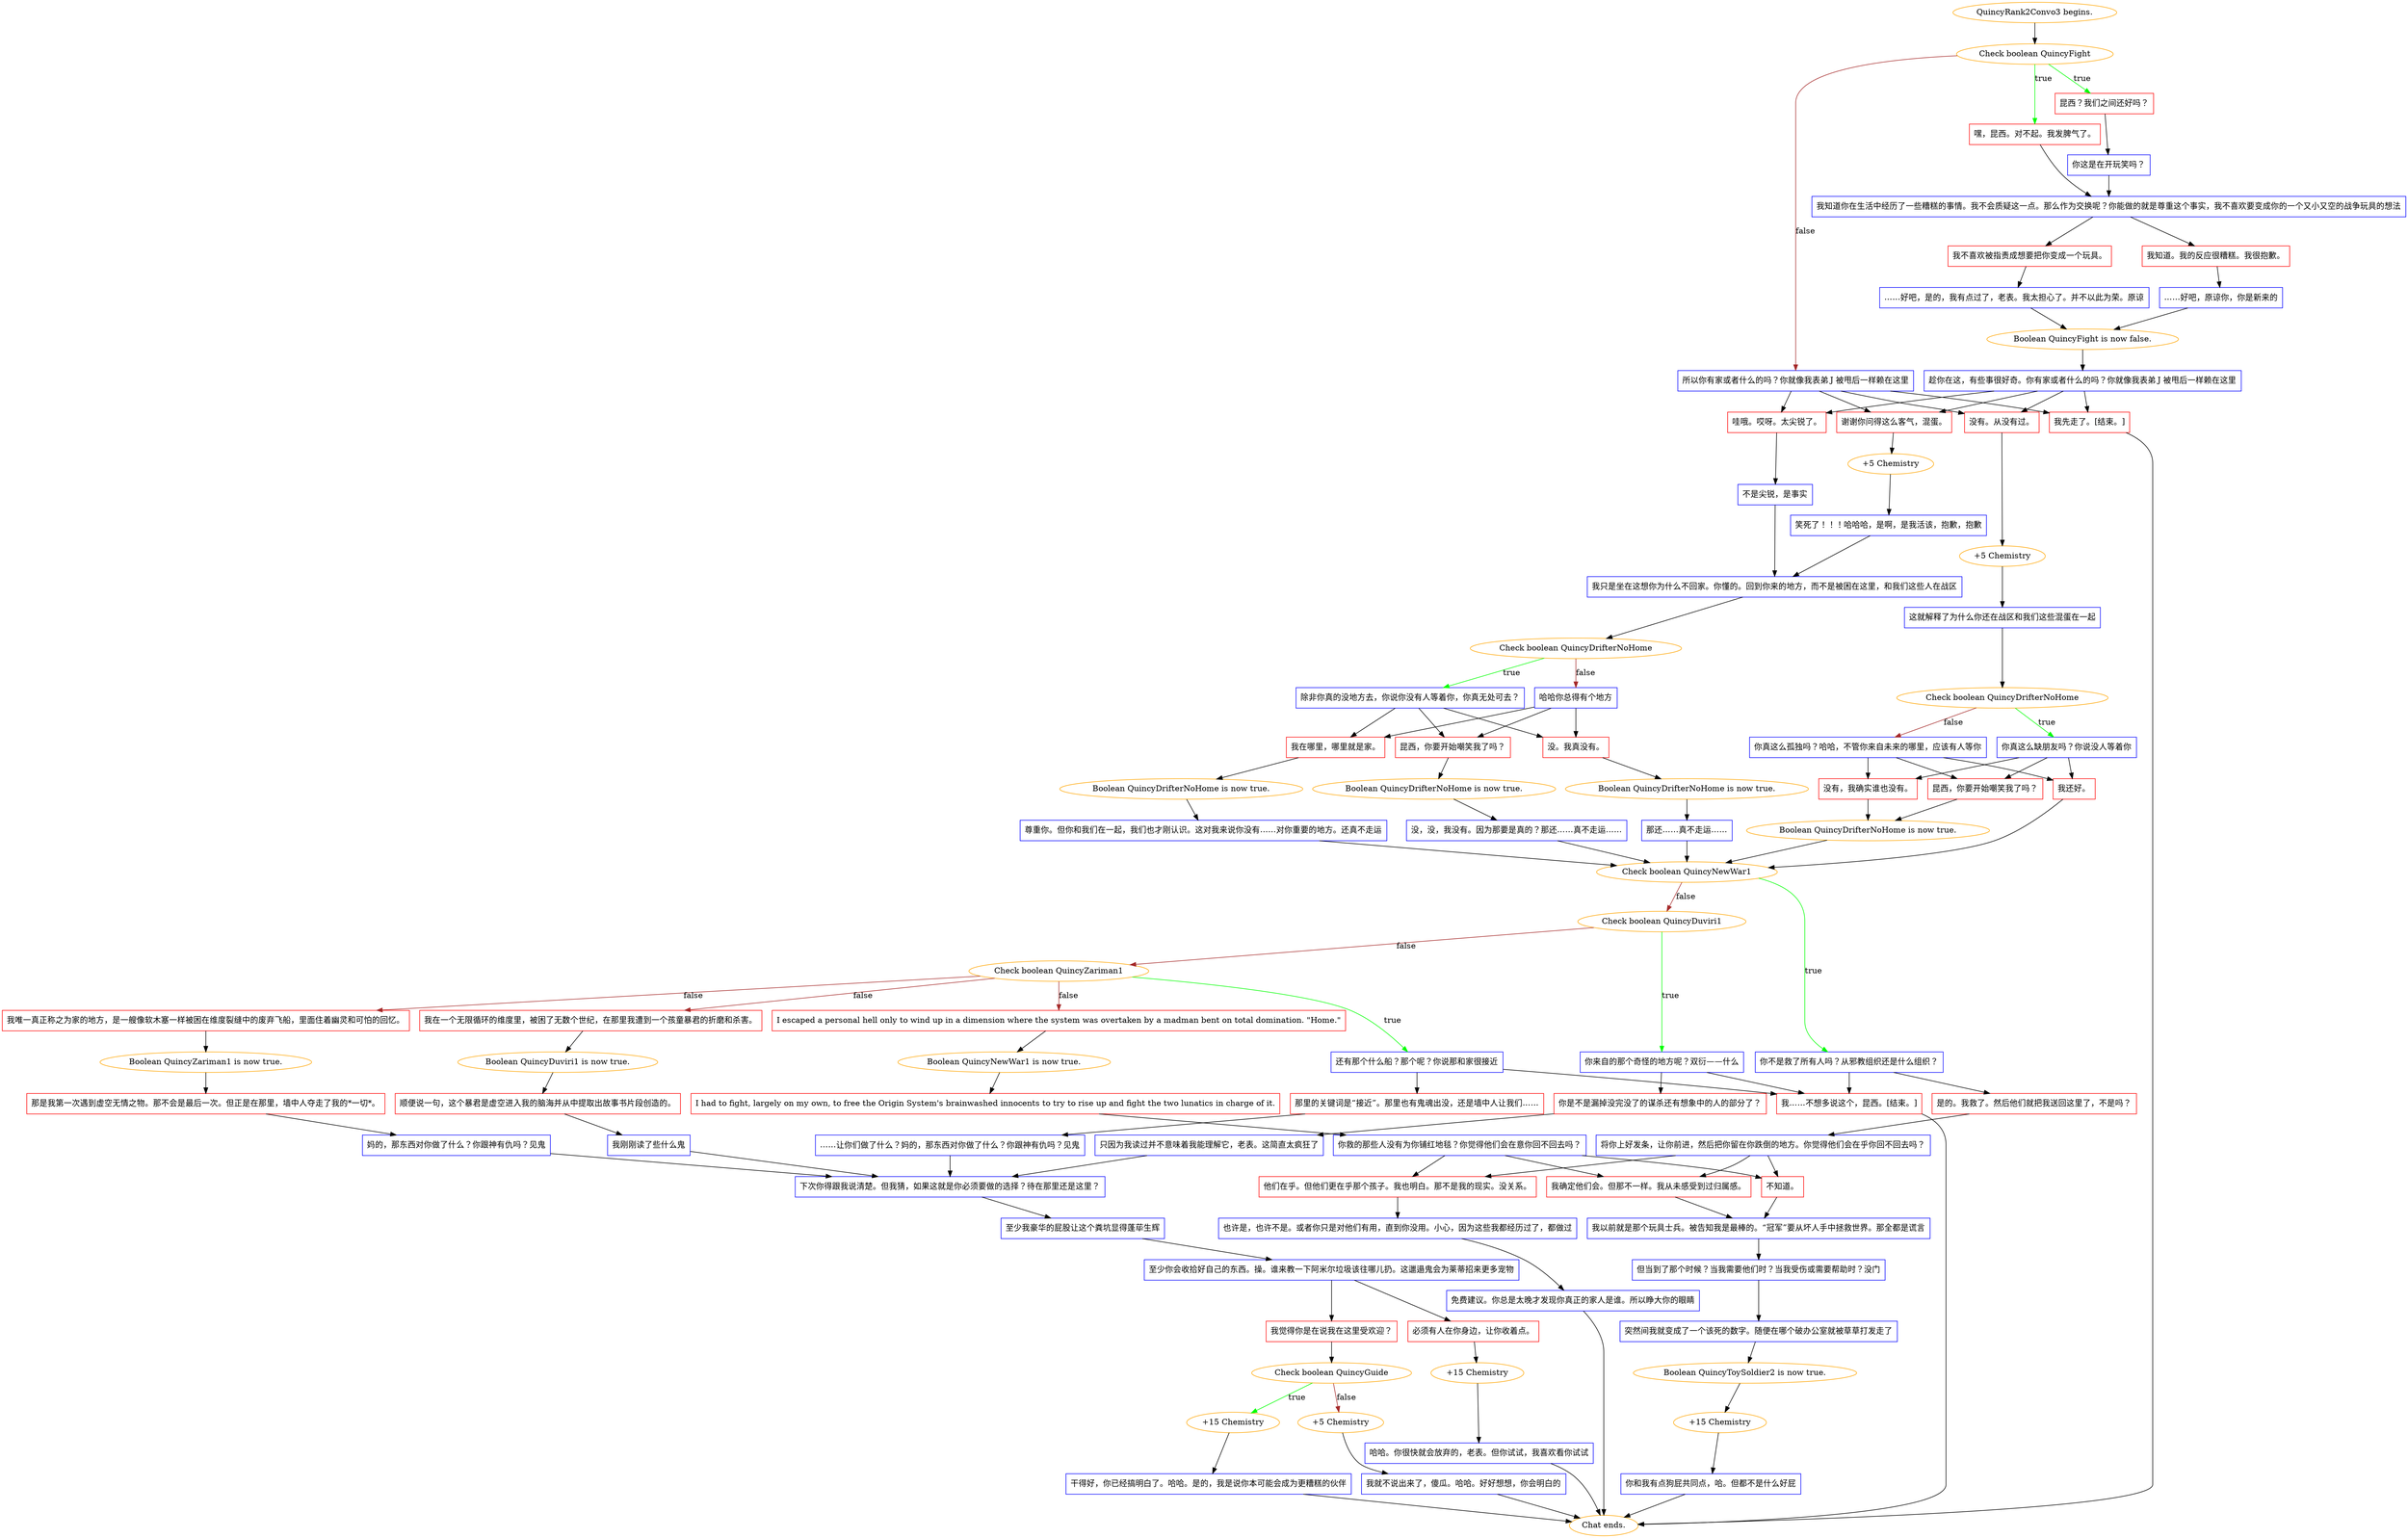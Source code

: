 digraph {
	"QuincyRank2Convo3 begins." [color=orange];
		"QuincyRank2Convo3 begins." -> j1268252343;
	j1268252343 [label="Check boolean QuincyFight",color=orange];
		j1268252343 -> j3500525425 [label=true,color=green];
		j1268252343 -> j1553599004 [label=true,color=green];
		j1268252343 -> j2280122350 [label=false,color=brown];
	j3500525425 [label="昆西？我们之间还好吗？",shape=box,color=red];
		j3500525425 -> j2972707225;
	j1553599004 [label="嘿，昆西。对不起。我发脾气了。",shape=box,color=red];
		j1553599004 -> j598653317;
	j2280122350 [label="所以你有家或者什么的吗？你就像我表弟 J 被甩后一样赖在这里",shape=box,color=blue];
		j2280122350 -> j1034098876;
		j2280122350 -> j727869533;
		j2280122350 -> j2244277940;
		j2280122350 -> j520289549;
	j2972707225 [label="你这是在开玩笑吗？",shape=box,color=blue];
		j2972707225 -> j598653317;
	j598653317 [label="我知道你在生活中经历了一些糟糕的事情。我不会质疑这一点。那么作为交换呢？你能做的就是尊重这个事实，我不喜欢要变成你的一个又小又空的战争玩具的想法",shape=box,color=blue];
		j598653317 -> j2287258989;
		j598653317 -> j1922148592;
	j1034098876 [label="没有。从没有过。",shape=box,color=red];
		j1034098876 -> j445334414;
	j727869533 [label="哇哦。哎呀。太尖锐了。",shape=box,color=red];
		j727869533 -> j2255865323;
	j2244277940 [label="谢谢你问得这么客气，混蛋。",shape=box,color=red];
		j2244277940 -> j684667235;
	j520289549 [label="我先走了。[结束。]",shape=box,color=red];
		j520289549 -> "Chat ends.";
	j2287258989 [label="我不喜欢被指责成想要把你变成一个玩具。",shape=box,color=red];
		j2287258989 -> j879964878;
	j1922148592 [label="我知道。我的反应很糟糕。我很抱歉。",shape=box,color=red];
		j1922148592 -> j3439582776;
	j445334414 [label="+5 Chemistry",color=orange];
		j445334414 -> j1275254575;
	j2255865323 [label="不是尖锐，是事实",shape=box,color=blue];
		j2255865323 -> j264019434;
	j684667235 [label="+5 Chemistry",color=orange];
		j684667235 -> j879511523;
	"Chat ends." [color=orange];
	j879964878 [label="……好吧，是的，我有点过了，老表。我太担心了。并不以此为荣。原谅",shape=box,color=blue];
		j879964878 -> j1646013916;
	j3439582776 [label="……好吧，原谅你，你是新来的",shape=box,color=blue];
		j3439582776 -> j1646013916;
	j1275254575 [label="这就解释了为什么你还在战区和我们这些混蛋在一起",shape=box,color=blue];
		j1275254575 -> j385392045;
	j264019434 [label="我只是坐在这想你为什么不回家。你懂的。回到你来的地方，而不是被困在这里，和我们这些人在战区",shape=box,color=blue];
		j264019434 -> j2277458029;
	j879511523 [label="笑死了！！！哈哈哈，是啊，是我活该，抱歉，抱歉",shape=box,color=blue];
		j879511523 -> j264019434;
	j1646013916 [label="Boolean QuincyFight is now false.",color=orange];
		j1646013916 -> j982039349;
	j385392045 [label="Check boolean QuincyDrifterNoHome",color=orange];
		j385392045 -> j334709889 [label=true,color=green];
		j385392045 -> j4280535927 [label=false,color=brown];
	j2277458029 [label="Check boolean QuincyDrifterNoHome",color=orange];
		j2277458029 -> j3180978011 [label=true,color=green];
		j2277458029 -> j3598628394 [label=false,color=brown];
	j982039349 [label="趁你在这，有些事很好奇。你有家或者什么的吗？你就像我表弟 J 被甩后一样赖在这里",shape=box,color=blue];
		j982039349 -> j1034098876;
		j982039349 -> j727869533;
		j982039349 -> j2244277940;
		j982039349 -> j520289549;
	j334709889 [label="你真这么缺朋友吗？你说没人等着你",shape=box,color=blue];
		j334709889 -> j3565798770;
		j334709889 -> j1179841797;
		j334709889 -> j2200109627;
	j4280535927 [label="你真这么孤独吗？哈哈，不管你来自未来的哪里，应该有人等你",shape=box,color=blue];
		j4280535927 -> j3565798770;
		j4280535927 -> j1179841797;
		j4280535927 -> j2200109627;
	j3180978011 [label="除非你真的没地方去，你说你没有人等着你，你真无处可去？",shape=box,color=blue];
		j3180978011 -> j2221148860;
		j3180978011 -> j3204179202;
		j3180978011 -> j1635495627;
	j3598628394 [label="哈哈你总得有个地方",shape=box,color=blue];
		j3598628394 -> j2221148860;
		j3598628394 -> j3204179202;
		j3598628394 -> j1635495627;
	j3565798770 [label="没有，我确实谁也没有。",shape=box,color=red];
		j3565798770 -> j2066304381;
	j1179841797 [label="昆西，你要开始嘲笑我了吗？",shape=box,color=red];
		j1179841797 -> j2066304381;
	j2200109627 [label="我还好。",shape=box,color=red];
		j2200109627 -> j2418412933;
	j2221148860 [label="没。我真没有。",shape=box,color=red];
		j2221148860 -> j726340895;
	j3204179202 [label="昆西，你要开始嘲笑我了吗？",shape=box,color=red];
		j3204179202 -> j953146742;
	j1635495627 [label="我在哪里，哪里就是家。",shape=box,color=red];
		j1635495627 -> j3927517980;
	j2066304381 [label="Boolean QuincyDrifterNoHome is now true.",color=orange];
		j2066304381 -> j2418412933;
	j2418412933 [label="Check boolean QuincyNewWar1",color=orange];
		j2418412933 -> j724628591 [label=true,color=green];
		j2418412933 -> j122500996 [label=false,color=brown];
	j726340895 [label="Boolean QuincyDrifterNoHome is now true.",color=orange];
		j726340895 -> j2781746494;
	j953146742 [label="Boolean QuincyDrifterNoHome is now true.",color=orange];
		j953146742 -> j2055113817;
	j3927517980 [label="Boolean QuincyDrifterNoHome is now true.",color=orange];
		j3927517980 -> j3181820692;
	j724628591 [label="你不是救了所有人吗？从邪教组织还是什么组织？",shape=box,color=blue];
		j724628591 -> j1197491654;
		j724628591 -> j1082206732;
	j122500996 [label="Check boolean QuincyDuviri1",color=orange];
		j122500996 -> j2566663750 [label=true,color=green];
		j122500996 -> j66625491 [label=false,color=brown];
	j2781746494 [label="那还……真不走运……",shape=box,color=blue];
		j2781746494 -> j2418412933;
	j2055113817 [label="没，没，我没有。因为那要是真的？那还……真不走运……",shape=box,color=blue];
		j2055113817 -> j2418412933;
	j3181820692 [label="尊重你。但你和我们在一起，我们也才刚认识。这对我来说你没有……对你重要的地方。还真不走运",shape=box,color=blue];
		j3181820692 -> j2418412933;
	j1197491654 [label="是的。我救了。然后他们就把我送回这里了，不是吗？",shape=box,color=red];
		j1197491654 -> j2677049265;
	j1082206732 [label="我……不想多说这个，昆西。[结束。]",shape=box,color=red];
		j1082206732 -> "Chat ends.";
	j2566663750 [label="你来自的那个奇怪的地方呢？双衍——什么",shape=box,color=blue];
		j2566663750 -> j498698453;
		j2566663750 -> j1082206732;
	j66625491 [label="Check boolean QuincyZariman1",color=orange];
		j66625491 -> j1503015964 [label=true,color=green];
		j66625491 -> j2578647674 [label=false,color=brown];
		j66625491 -> j3508880534 [label=false,color=brown];
		j66625491 -> j2153202623 [label=false,color=brown];
	j2677049265 [label="将你上好发条，让你前进，然后把你留在你跌倒的地方。你觉得他们会在乎你回不回去吗？",shape=box,color=blue];
		j2677049265 -> j1651727311;
		j2677049265 -> j1700748940;
		j2677049265 -> j3546883198;
	j498698453 [label="你是不是漏掉没完没了的谋杀还有想象中的人的部分了？",shape=box,color=red];
		j498698453 -> j1103521209;
	j1503015964 [label="还有那个什么船？那个呢？你说那和家很接近",shape=box,color=blue];
		j1503015964 -> j1766269669;
		j1503015964 -> j1082206732;
	j2578647674 [label="I escaped a personal hell only to wind up in a dimension where the system was overtaken by a madman bent on total domination. \"Home.\"",shape=box,color=red];
		j2578647674 -> j3121494003;
	j3508880534 [label="我唯一真正称之为家的地方，是一艘像软木塞一样被困在维度裂缝中的废弃飞船，里面住着幽灵和可怕的回忆。",shape=box,color=red];
		j3508880534 -> j3267546814;
	j2153202623 [label="我在一个无限循环的维度里，被困了无数个世纪，在那里我遭到一个孩童暴君的折磨和杀害。",shape=box,color=red];
		j2153202623 -> j203829272;
	j1651727311 [label="不知道。",shape=box,color=red];
		j1651727311 -> j2620323326;
	j1700748940 [label="我确定他们会。但那不一样。我从未感受到过归属感。",shape=box,color=red];
		j1700748940 -> j2620323326;
	j3546883198 [label="他们在乎。但他们更在乎那个孩子。我也明白。那不是我的现实。没关系。",shape=box,color=red];
		j3546883198 -> j2778857830;
	j1103521209 [label="只因为我读过并不意味着我能理解它，老表。这简直太疯狂了",shape=box,color=blue];
		j1103521209 -> j4025032765;
	j1766269669 [label="那里的关键词是“接近”。那里也有鬼魂出没，还是墙中人让我们……",shape=box,color=red];
		j1766269669 -> j3665541568;
	j3121494003 [label="Boolean QuincyNewWar1 is now true.",color=orange];
		j3121494003 -> j4214471871;
	j3267546814 [label="Boolean QuincyZariman1 is now true.",color=orange];
		j3267546814 -> j173183322;
	j203829272 [label="Boolean QuincyDuviri1 is now true.",color=orange];
		j203829272 -> j2543949003;
	j2620323326 [label="我以前就是那个玩具士兵。被告知我是最棒的。“冠军”要从坏人手中拯救世界。那全都是谎言",shape=box,color=blue];
		j2620323326 -> j927618920;
	j2778857830 [label="也许是，也许不是。或者你只是对他们有用，直到你没用。小心，因为这些我都经历过了，都做过",shape=box,color=blue];
		j2778857830 -> j958064623;
	j4025032765 [label="下次你得跟我说清楚。但我猜，如果这就是你必须要做的选择？待在那里还是这里？",shape=box,color=blue];
		j4025032765 -> j559075129;
	j3665541568 [label="……让你们做了什么？妈的，那东西对你做了什么？你跟神有仇吗？见鬼",shape=box,color=blue];
		j3665541568 -> j4025032765;
	j4214471871 [label="I had to fight, largely on my own, to free the Origin System's brainwashed innocents to try to rise up and fight the two lunatics in charge of it.",shape=box,color=red];
		j4214471871 -> j2941926172;
	j173183322 [label="那是我第一次遇到虚空无情之物。那不会是最后一次。但正是在那里，墙中人夺走了我的*一切*。",shape=box,color=red];
		j173183322 -> j1222826985;
	j2543949003 [label="顺便说一句，这个暴君是虚空进入我的脑海并从中提取出故事书片段创造的。",shape=box,color=red];
		j2543949003 -> j479008244;
	j927618920 [label="但当到了那个时候？当我需要他们时？当我受伤或需要帮助时？没门",shape=box,color=blue];
		j927618920 -> j3368512510;
	j958064623 [label="免费建议。你总是太晚才发现你真正的家人是谁。所以睁大你的眼睛",shape=box,color=blue];
		j958064623 -> "Chat ends.";
	j559075129 [label="至少我豪华的屁股让这个粪坑显得蓬荜生辉",shape=box,color=blue];
		j559075129 -> j594180574;
	j2941926172 [label="你救的那些人没有为你铺红地毯？你觉得他们会在意你回不回去吗？",shape=box,color=blue];
		j2941926172 -> j1651727311;
		j2941926172 -> j1700748940;
		j2941926172 -> j3546883198;
	j1222826985 [label="妈的，那东西对你做了什么？你跟神有仇吗？见鬼",shape=box,color=blue];
		j1222826985 -> j4025032765;
	j479008244 [label="我刚刚读了些什么鬼",shape=box,color=blue];
		j479008244 -> j4025032765;
	j3368512510 [label="突然间我就变成了一个该死的数字。随便在哪个破办公室就被草草打发走了",shape=box,color=blue];
		j3368512510 -> j2148737264;
	j594180574 [label="至少你会收拾好自己的东西。操。谁来教一下阿米尔垃圾该往哪儿扔。这邋遢鬼会为莱蒂招来更多宠物",shape=box,color=blue];
		j594180574 -> j481053607;
		j594180574 -> j2916534664;
	j2148737264 [label="Boolean QuincyToySoldier2 is now true.",color=orange];
		j2148737264 -> j3719067990;
	j481053607 [label="我觉得你是在说我在这里受欢迎？",shape=box,color=red];
		j481053607 -> j3876051558;
	j2916534664 [label="必须有人在你身边，让你收着点。",shape=box,color=red];
		j2916534664 -> j2997095353;
	j3719067990 [label="+15 Chemistry",color=orange];
		j3719067990 -> j478549885;
	j3876051558 [label="Check boolean QuincyGuide",color=orange];
		j3876051558 -> j2425909600 [label=true,color=green];
		j3876051558 -> j1169841384 [label=false,color=brown];
	j2997095353 [label="+15 Chemistry",color=orange];
		j2997095353 -> j1408994804;
	j478549885 [label="你和我有点狗屁共同点，哈。但都不是什么好屁",shape=box,color=blue];
		j478549885 -> "Chat ends.";
	j2425909600 [label="+15 Chemistry",color=orange];
		j2425909600 -> j2066407745;
	j1169841384 [label="+5 Chemistry",color=orange];
		j1169841384 -> j4205858752;
	j1408994804 [label="哈哈。你很快就会放弃的，老表。但你试试，我喜欢看你试试",shape=box,color=blue];
		j1408994804 -> "Chat ends.";
	j2066407745 [label="干得好，你已经搞明白了。哈哈。是的，我是说你本可能会成为更糟糕的伙伴",shape=box,color=blue];
		j2066407745 -> "Chat ends.";
	j4205858752 [label="我就不说出来了，傻瓜。哈哈。好好想想，你会明白的",shape=box,color=blue];
		j4205858752 -> "Chat ends.";
}